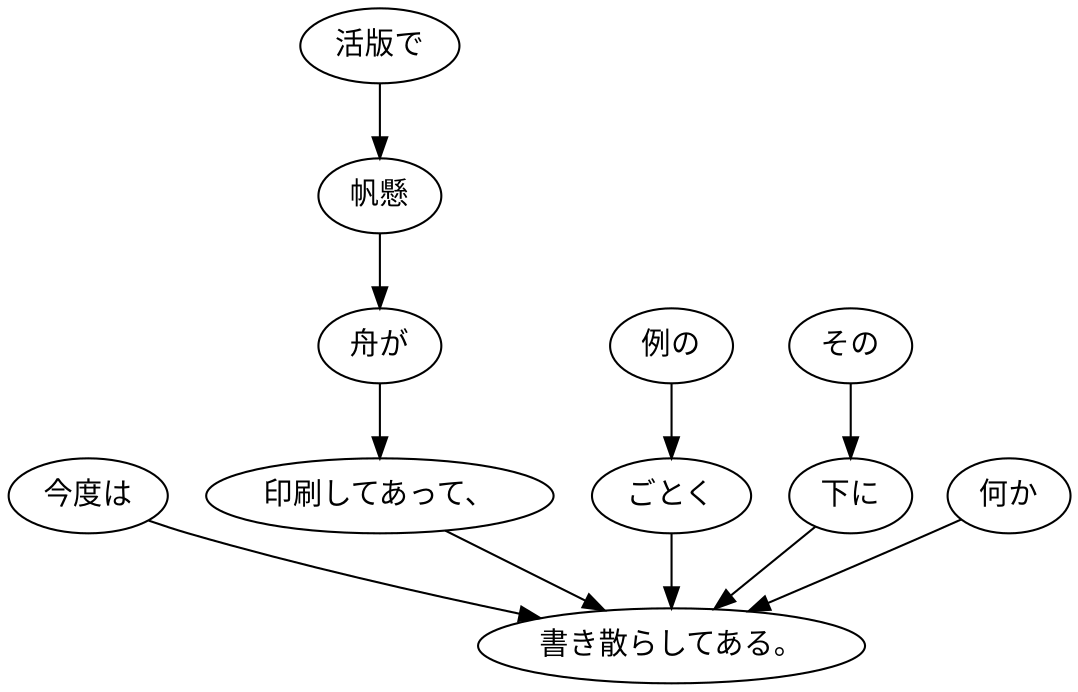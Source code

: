 digraph graph1708 {
	node0 [label="今度は"];
	node1 [label="活版で"];
	node2 [label="帆懸"];
	node3 [label="舟が"];
	node4 [label="印刷してあって、"];
	node5 [label="例の"];
	node6 [label="ごとく"];
	node7 [label="その"];
	node8 [label="下に"];
	node9 [label="何か"];
	node10 [label="書き散らしてある。"];
	node0 -> node10;
	node1 -> node2;
	node2 -> node3;
	node3 -> node4;
	node4 -> node10;
	node5 -> node6;
	node6 -> node10;
	node7 -> node8;
	node8 -> node10;
	node9 -> node10;
}
